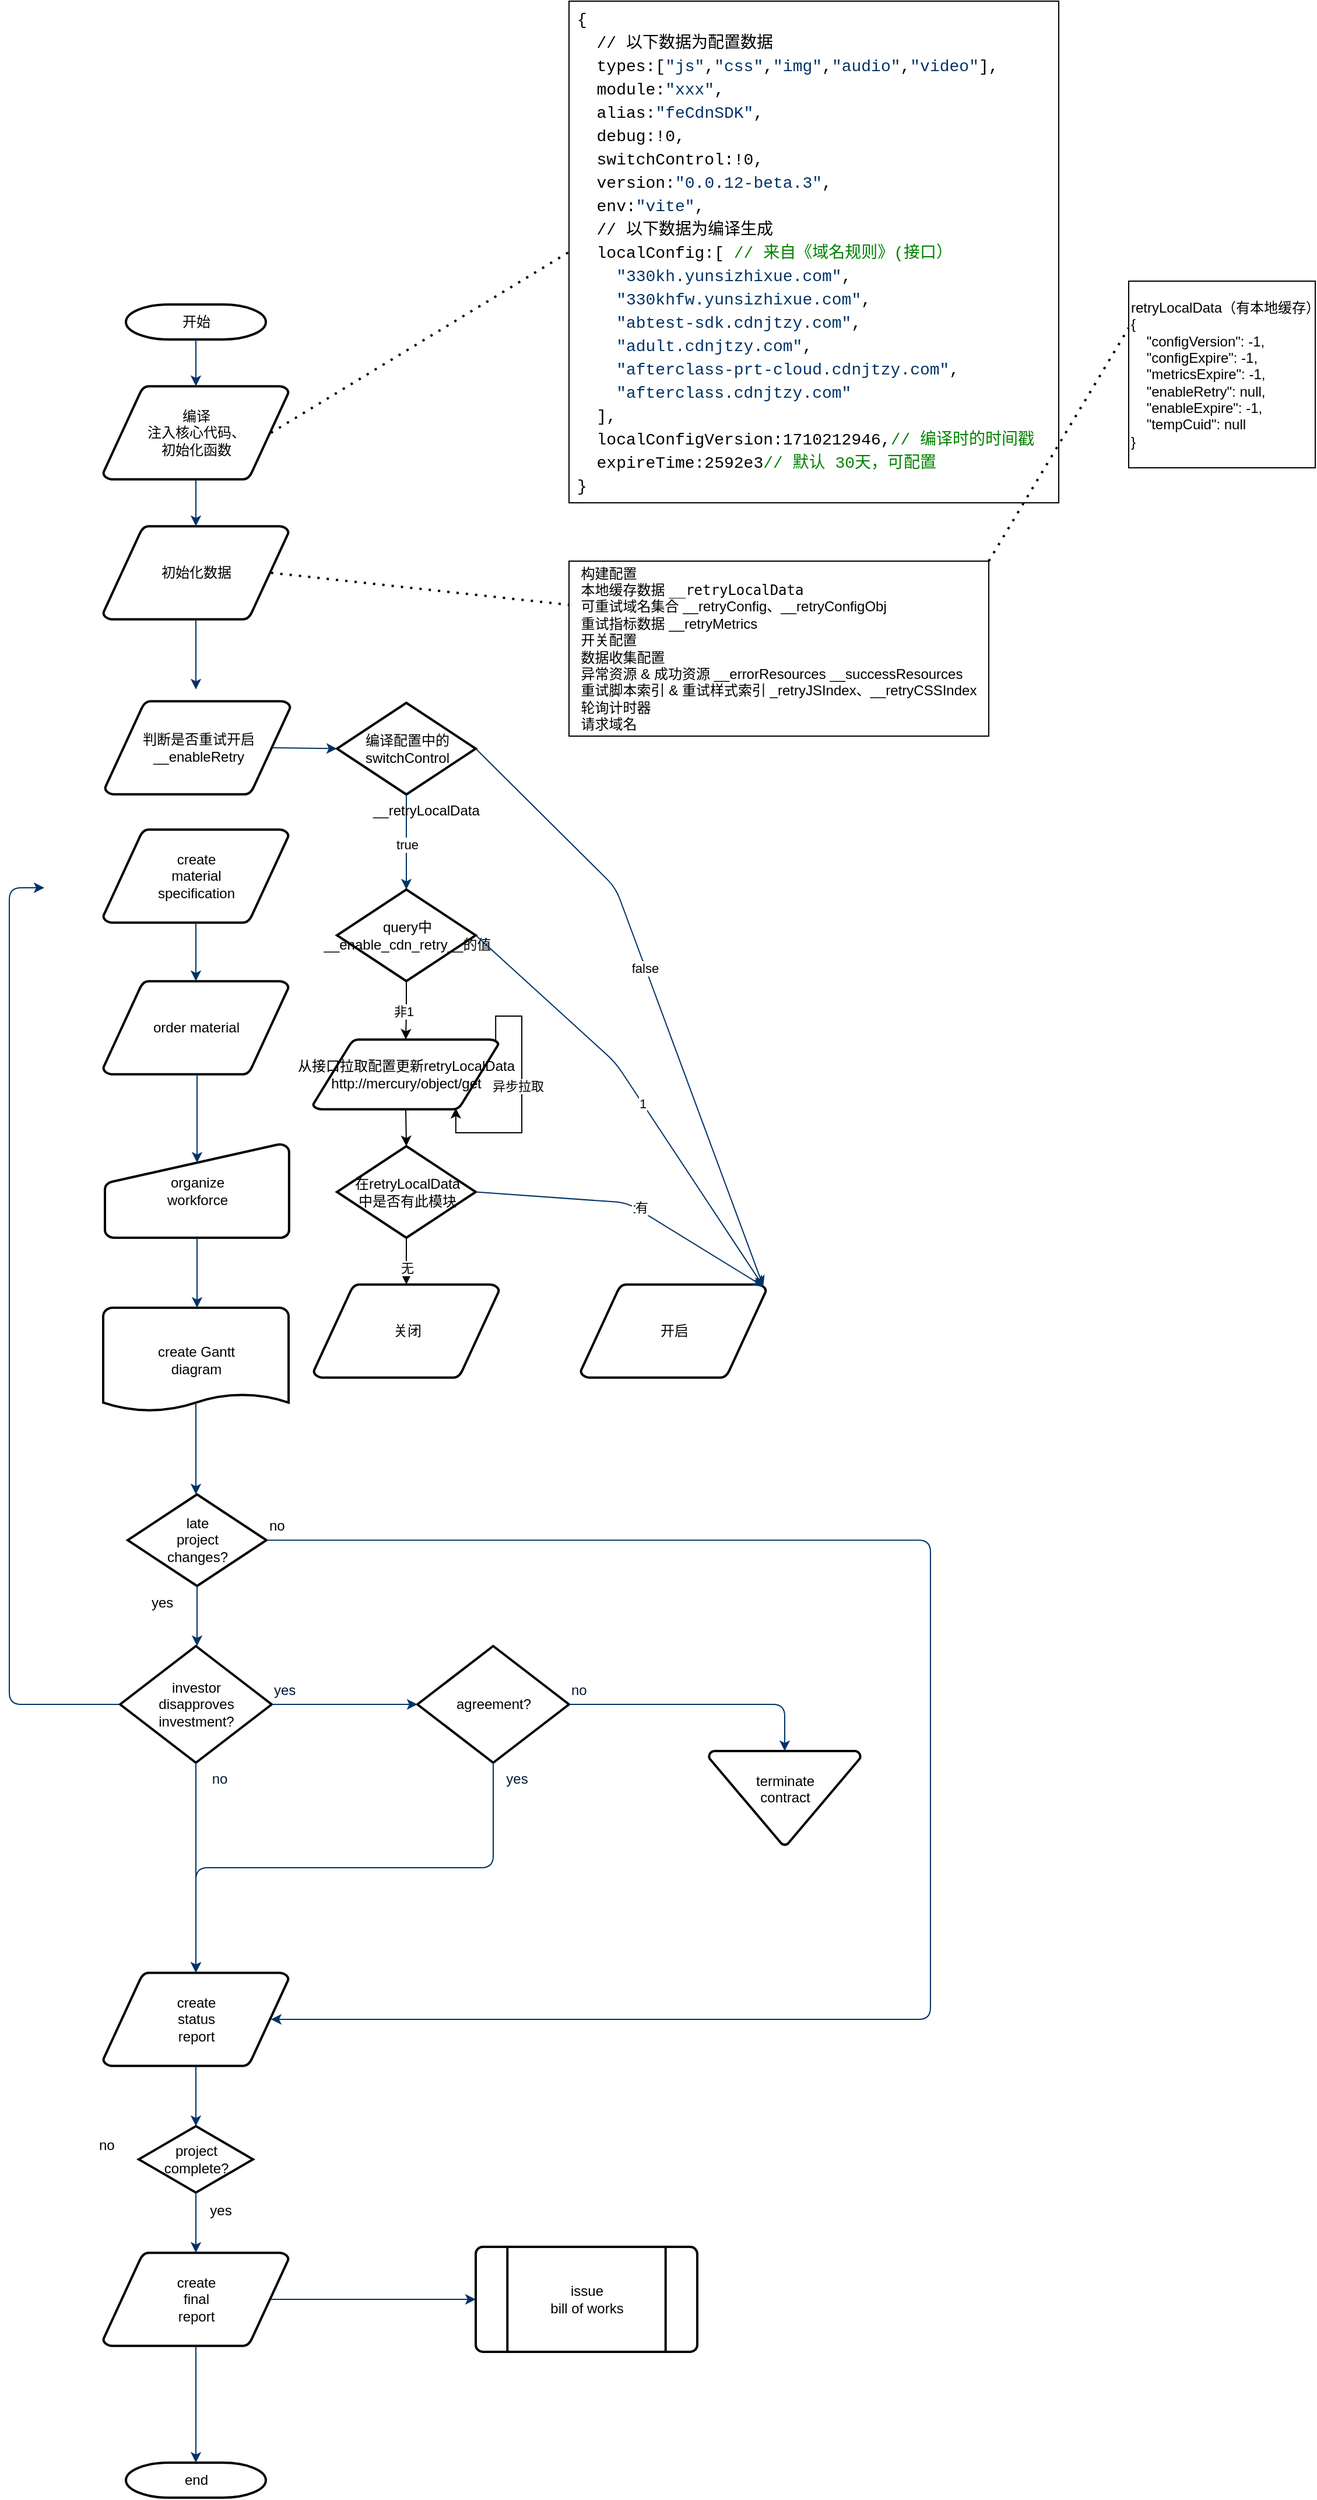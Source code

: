 <mxfile version="24.0.5" type="github">
  <diagram id="6a731a19-8d31-9384-78a2-239565b7b9f0" name="Page-1">
    <mxGraphModel dx="1293" dy="1431" grid="1" gridSize="10" guides="1" tooltips="1" connect="1" arrows="1" fold="1" page="1" pageScale="1" pageWidth="1169" pageHeight="827" background="none" math="0" shadow="0">
      <root>
        <mxCell id="0" />
        <mxCell id="1" parent="0" />
        <mxCell id="2" value="开始" style="shape=mxgraph.flowchart.terminator;strokeWidth=2;gradientColor=none;gradientDirection=north;fontStyle=0;html=1;" parent="1" vertex="1">
          <mxGeometry x="260" y="60" width="120" height="30" as="geometry" />
        </mxCell>
        <mxCell id="3" value="编译&lt;div&gt;注入核心代码、&lt;/div&gt;&lt;div&gt;初始化函数&lt;/div&gt;" style="shape=mxgraph.flowchart.data;strokeWidth=2;gradientColor=none;gradientDirection=north;fontStyle=0;html=1;" parent="1" vertex="1">
          <mxGeometry x="240.5" y="130" width="159" height="80" as="geometry" />
        </mxCell>
        <mxCell id="4" value="create&#xa;material&#xa;specification" style="shape=mxgraph.flowchart.data;strokeWidth=2;gradientColor=none;gradientDirection=north;fontStyle=0;html=1;" parent="1" vertex="1">
          <mxGeometry x="240.5" y="510" width="159" height="80" as="geometry" />
        </mxCell>
        <mxCell id="5" value="初始化数据" style="shape=mxgraph.flowchart.data;strokeWidth=2;gradientColor=none;gradientDirection=north;fontStyle=0;html=1;" parent="1" vertex="1">
          <mxGeometry x="240.5" y="250" width="159" height="80" as="geometry" />
        </mxCell>
        <mxCell id="7" style="fontStyle=1;strokeColor=#003366;strokeWidth=1;html=1;" parent="1" source="2" target="3" edge="1">
          <mxGeometry relative="1" as="geometry" />
        </mxCell>
        <mxCell id="8" style="fontStyle=1;strokeColor=#003366;strokeWidth=1;html=1;" parent="1" source="3" target="5" edge="1">
          <mxGeometry relative="1" as="geometry" />
        </mxCell>
        <mxCell id="9" style="entryX=0.5;entryY=0;entryPerimeter=0;fontStyle=1;strokeColor=#003366;strokeWidth=1;html=1;" parent="1" source="5" edge="1">
          <mxGeometry relative="1" as="geometry">
            <mxPoint x="320" y="390" as="targetPoint" />
          </mxGeometry>
        </mxCell>
        <mxCell id="13" value="order material" style="shape=mxgraph.flowchart.data;strokeWidth=2;gradientColor=none;gradientDirection=north;fontStyle=0;html=1;" parent="1" vertex="1">
          <mxGeometry x="240.5" y="640" width="159" height="80" as="geometry" />
        </mxCell>
        <mxCell id="17" value="" style="edgeStyle=elbowEdgeStyle;elbow=horizontal;fontStyle=1;strokeColor=#003366;strokeWidth=1;html=1;" parent="1" source="4" target="13" edge="1">
          <mxGeometry width="100" height="100" as="geometry">
            <mxPoint y="100" as="sourcePoint" />
            <mxPoint x="100" as="targetPoint" />
          </mxGeometry>
        </mxCell>
        <mxCell id="20" value="organize &#xa;workforce" style="shape=mxgraph.flowchart.manual_input;strokeWidth=2;gradientColor=none;gradientDirection=north;fontStyle=0;html=1;" parent="1" vertex="1">
          <mxGeometry x="242" y="780" width="158" height="80" as="geometry" />
        </mxCell>
        <mxCell id="21" value="" style="edgeStyle=elbowEdgeStyle;elbow=horizontal;entryX=0.5;entryY=0.195;entryPerimeter=0;fontStyle=1;strokeColor=#003366;strokeWidth=1;html=1;" parent="1" source="13" target="20" edge="1">
          <mxGeometry width="100" height="100" as="geometry">
            <mxPoint y="100" as="sourcePoint" />
            <mxPoint x="100" as="targetPoint" />
          </mxGeometry>
        </mxCell>
        <mxCell id="22" value="create Gantt&#xa;diagram" style="shape=mxgraph.flowchart.document;strokeWidth=2;gradientColor=none;gradientDirection=north;fontStyle=0;html=1;" parent="1" vertex="1">
          <mxGeometry x="240.5" y="920" width="159" height="90" as="geometry" />
        </mxCell>
        <mxCell id="23" value="" style="edgeStyle=elbowEdgeStyle;elbow=horizontal;exitX=0.5;exitY=1;exitPerimeter=0;fontStyle=1;strokeColor=#003366;strokeWidth=1;html=1;" parent="1" source="20" target="22" edge="1">
          <mxGeometry width="100" height="100" as="geometry">
            <mxPoint y="100" as="sourcePoint" />
            <mxPoint x="100" as="targetPoint" />
          </mxGeometry>
        </mxCell>
        <mxCell id="24" value="late&#xa;project&#xa;changes?" style="shape=mxgraph.flowchart.decision;strokeWidth=2;gradientColor=none;gradientDirection=north;fontStyle=0;html=1;" parent="1" vertex="1">
          <mxGeometry x="261.5" y="1080" width="119" height="78.5" as="geometry" />
        </mxCell>
        <mxCell id="25" value="" style="edgeStyle=elbowEdgeStyle;elbow=horizontal;exitX=0.5;exitY=0.9;exitPerimeter=0;fontStyle=1;strokeColor=#003366;strokeWidth=1;html=1;" parent="1" source="22" target="24" edge="1">
          <mxGeometry width="100" height="100" as="geometry">
            <mxPoint y="100" as="sourcePoint" />
            <mxPoint x="100" as="targetPoint" />
          </mxGeometry>
        </mxCell>
        <mxCell id="26" value="" style="edgeStyle=elbowEdgeStyle;elbow=horizontal;exitX=0;exitY=0.5;exitPerimeter=0;fontStyle=1;strokeColor=#003366;strokeWidth=1;html=1;" parent="1" source="28" edge="1">
          <mxGeometry width="100" height="100" as="geometry">
            <mxPoint y="100" as="sourcePoint" />
            <mxPoint x="190" y="560" as="targetPoint" />
            <Array as="points">
              <mxPoint x="160" y="850" />
            </Array>
          </mxGeometry>
        </mxCell>
        <mxCell id="27" value="yes" style="text;fontStyle=0;html=1;strokeColor=none;gradientColor=none;fillColor=none;strokeWidth=2;" parent="1" vertex="1">
          <mxGeometry x="280" y="1158.5" width="40" height="26" as="geometry" />
        </mxCell>
        <mxCell id="28" value="investor&#xa;disapproves&#xa; investment?" style="shape=mxgraph.flowchart.decision;strokeWidth=2;gradientColor=none;gradientDirection=north;fontStyle=0;html=1;" parent="1" vertex="1">
          <mxGeometry x="255" y="1210" width="130" height="100" as="geometry" />
        </mxCell>
        <mxCell id="29" value="agreement?" style="shape=mxgraph.flowchart.decision;strokeWidth=2;gradientColor=none;gradientDirection=north;fontStyle=0;html=1;" parent="1" vertex="1">
          <mxGeometry x="510" y="1210" width="130" height="100" as="geometry" />
        </mxCell>
        <mxCell id="30" value="" style="edgeStyle=elbowEdgeStyle;elbow=horizontal;exitX=0.5;exitY=1;exitPerimeter=0;fontStyle=1;strokeColor=#003366;strokeWidth=1;html=1;" parent="1" source="24" target="28" edge="1">
          <mxGeometry width="100" height="100" as="geometry">
            <mxPoint y="100" as="sourcePoint" />
            <mxPoint x="100" as="targetPoint" />
          </mxGeometry>
        </mxCell>
        <mxCell id="31" value="" style="edgeStyle=elbowEdgeStyle;elbow=horizontal;exitX=1;exitY=0.5;exitPerimeter=0;entryX=0;entryY=0.5;entryPerimeter=0;fontStyle=1;strokeColor=#003366;strokeWidth=1;html=1;" parent="1" source="28" target="29" edge="1">
          <mxGeometry width="100" height="100" as="geometry">
            <mxPoint y="100" as="sourcePoint" />
            <mxPoint x="100" as="targetPoint" />
          </mxGeometry>
        </mxCell>
        <mxCell id="32" value="terminate&#xa;contract&#xa;" style="shape=mxgraph.flowchart.merge_or_storage;strokeWidth=2;gradientColor=none;gradientDirection=north;fontStyle=0;html=1;" parent="1" vertex="1">
          <mxGeometry x="760" y="1300" width="130" height="80.5" as="geometry" />
        </mxCell>
        <mxCell id="33" value="" style="edgeStyle=elbowEdgeStyle;elbow=vertical;exitX=1;exitY=0.5;exitPerimeter=0;entryX=0.5;entryY=0;entryPerimeter=0;fontStyle=1;strokeColor=#003366;strokeWidth=1;html=1;" parent="1" source="29" target="32" edge="1">
          <mxGeometry width="100" height="100" as="geometry">
            <mxPoint y="100" as="sourcePoint" />
            <mxPoint x="100" as="targetPoint" />
            <Array as="points">
              <mxPoint x="740" y="1260" />
            </Array>
          </mxGeometry>
        </mxCell>
        <mxCell id="34" value="create&#xa;status&#xa;report" style="shape=mxgraph.flowchart.data;strokeWidth=2;gradientColor=none;gradientDirection=north;fontStyle=0;html=1;" parent="1" vertex="1">
          <mxGeometry x="240.5" y="1490" width="159" height="80" as="geometry" />
        </mxCell>
        <mxCell id="35" value="" style="edgeStyle=elbowEdgeStyle;elbow=vertical;exitX=0.5;exitY=1;exitPerimeter=0;fontColor=#001933;fontStyle=1;strokeColor=#003366;strokeWidth=1;html=1;" parent="1" source="28" target="34" edge="1">
          <mxGeometry width="100" height="100" as="geometry">
            <mxPoint y="100" as="sourcePoint" />
            <mxPoint x="100" as="targetPoint" />
          </mxGeometry>
        </mxCell>
        <mxCell id="36" value="" style="edgeStyle=elbowEdgeStyle;elbow=vertical;exitX=0.5;exitY=1;exitPerimeter=0;entryX=0.5;entryY=0;entryPerimeter=0;fontStyle=1;strokeColor=#003366;strokeWidth=1;html=1;" parent="1" source="29" target="34" edge="1">
          <mxGeometry width="100" height="100" as="geometry">
            <mxPoint y="100" as="sourcePoint" />
            <mxPoint x="100" as="targetPoint" />
          </mxGeometry>
        </mxCell>
        <mxCell id="37" value="project&#xa;complete?" style="shape=mxgraph.flowchart.decision;strokeWidth=2;gradientColor=none;gradientDirection=north;fontStyle=0;html=1;" parent="1" vertex="1">
          <mxGeometry x="271" y="1621.5" width="98" height="57" as="geometry" />
        </mxCell>
        <mxCell id="38" value="create&#xa;final&#xa;report" style="shape=mxgraph.flowchart.data;strokeWidth=2;gradientColor=none;gradientDirection=north;fontStyle=0;html=1;" parent="1" vertex="1">
          <mxGeometry x="240.5" y="1730" width="159" height="80" as="geometry" />
        </mxCell>
        <mxCell id="39" value="issue&#xa;bill of works" style="shape=mxgraph.flowchart.predefined_process;strokeWidth=2;gradientColor=none;gradientDirection=north;fontStyle=0;html=1;" parent="1" vertex="1">
          <mxGeometry x="560" y="1725" width="190" height="90" as="geometry" />
        </mxCell>
        <mxCell id="40" value="end" style="shape=mxgraph.flowchart.terminator;strokeWidth=2;gradientColor=none;gradientDirection=north;fontStyle=0;html=1;" parent="1" vertex="1">
          <mxGeometry x="260" y="1910" width="120" height="30" as="geometry" />
        </mxCell>
        <mxCell id="41" value="" style="edgeStyle=elbowEdgeStyle;elbow=vertical;exitX=0.5;exitY=1;exitPerimeter=0;entryX=0.5;entryY=0;entryPerimeter=0;fontStyle=1;strokeColor=#003366;strokeWidth=1;html=1;" parent="1" source="34" target="37" edge="1">
          <mxGeometry width="100" height="100" as="geometry">
            <mxPoint y="100" as="sourcePoint" />
            <mxPoint x="100" as="targetPoint" />
          </mxGeometry>
        </mxCell>
        <mxCell id="42" value="" style="edgeStyle=elbowEdgeStyle;elbow=vertical;exitX=0.5;exitY=1;exitPerimeter=0;entryX=0.5;entryY=0;entryPerimeter=0;fontStyle=1;strokeColor=#003366;strokeWidth=1;html=1;" parent="1" source="37" target="38" edge="1">
          <mxGeometry width="100" height="100" as="geometry">
            <mxPoint y="100" as="sourcePoint" />
            <mxPoint x="100" as="targetPoint" />
          </mxGeometry>
        </mxCell>
        <mxCell id="43" value="" style="edgeStyle=elbowEdgeStyle;elbow=vertical;exitX=0.5;exitY=1;exitPerimeter=0;entryX=0.5;entryY=0;entryPerimeter=0;fontStyle=1;strokeColor=#003366;strokeWidth=1;html=1;" parent="1" source="38" target="40" edge="1">
          <mxGeometry width="100" height="100" as="geometry">
            <mxPoint y="100" as="sourcePoint" />
            <mxPoint x="100" as="targetPoint" />
          </mxGeometry>
        </mxCell>
        <mxCell id="44" value="" style="edgeStyle=elbowEdgeStyle;elbow=vertical;exitX=0.905;exitY=0.5;exitPerimeter=0;entryX=0;entryY=0.5;entryPerimeter=0;fontStyle=1;strokeColor=#003366;strokeWidth=1;html=1;" parent="1" source="38" target="39" edge="1">
          <mxGeometry width="100" height="100" as="geometry">
            <mxPoint y="100" as="sourcePoint" />
            <mxPoint x="100" as="targetPoint" />
          </mxGeometry>
        </mxCell>
        <mxCell id="45" value="" style="edgeStyle=elbowEdgeStyle;elbow=horizontal;exitX=1;exitY=0.5;exitPerimeter=0;entryX=0.905;entryY=0.5;entryPerimeter=0;fontStyle=1;strokeColor=#003366;strokeWidth=1;html=1;" parent="1" source="24" target="34" edge="1">
          <mxGeometry width="100" height="100" as="geometry">
            <mxPoint y="100" as="sourcePoint" />
            <mxPoint x="100" as="targetPoint" />
            <Array as="points">
              <mxPoint x="950" y="1320" />
            </Array>
          </mxGeometry>
        </mxCell>
        <mxCell id="46" value="no" style="text;fontStyle=0;html=1;strokeColor=none;gradientColor=none;fillColor=none;strokeWidth=2;" parent="1" vertex="1">
          <mxGeometry x="380.5" y="1093.25" width="40" height="26" as="geometry" />
        </mxCell>
        <mxCell id="47" value="yes" style="text;fontColor=#001933;fontStyle=0;html=1;strokeColor=none;gradientColor=none;fillColor=none;strokeWidth=2;" parent="1" vertex="1">
          <mxGeometry x="385" y="1234" width="40" height="26" as="geometry" />
        </mxCell>
        <mxCell id="48" value="no" style="text;fontColor=#001933;fontStyle=0;html=1;strokeColor=none;gradientColor=none;fillColor=none;strokeWidth=2;align=center;" parent="1" vertex="1">
          <mxGeometry x="320" y="1310" width="40" height="26" as="geometry" />
        </mxCell>
        <mxCell id="49" value="yes" style="text;fontColor=#001933;fontStyle=0;html=1;strokeColor=none;gradientColor=none;fillColor=none;strokeWidth=2;align=center;" parent="1" vertex="1">
          <mxGeometry x="575" y="1310" width="40" height="26" as="geometry" />
        </mxCell>
        <mxCell id="50" value="no" style="text;fontColor=#001933;fontStyle=0;html=1;strokeColor=none;gradientColor=none;fillColor=none;strokeWidth=2;" parent="1" vertex="1">
          <mxGeometry x="640" y="1234" width="40" height="26" as="geometry" />
        </mxCell>
        <mxCell id="53" value="yes" style="text;fontStyle=0;html=1;strokeColor=none;gradientColor=none;fillColor=none;strokeWidth=2;align=center;" parent="1" vertex="1">
          <mxGeometry x="321" y="1680" width="40" height="26" as="geometry" />
        </mxCell>
        <mxCell id="55" value="no" style="text;fontStyle=0;html=1;strokeColor=none;gradientColor=none;fillColor=none;strokeWidth=2;" parent="1" vertex="1">
          <mxGeometry x="235" y="1624" width="40" height="26" as="geometry" />
        </mxCell>
        <mxCell id="1BIcpCfRkdnZa632O0yS-56" value="&lt;div style=&quot;margin: 0px; padding: 0px 1em 0px 0em; border-radius: 0px; background: none rgb(255, 255, 255); border: 0px; inset: auto; float: none; height: auto; line-height: 20px; outline: 0px; overflow: visible; position: static; text-align: left; vertical-align: baseline; width: auto; box-sizing: content-box; font-family: Consolas, &amp;quot;Bitstream Vera Sans Mono&amp;quot;, &amp;quot;Courier New&amp;quot;, Courier, monospace; font-size: 14px; min-height: inherit; text-wrap: nowrap; color: rgb(51, 51, 51);&quot; data-bidi-marker=&quot;true&quot; class=&quot;line number1 index0 alt2&quot;&gt;&lt;code style=&quot;font-family: Consolas, &amp;quot;Bitstream Vera Sans Mono&amp;quot;, &amp;quot;Courier New&amp;quot;, Courier, monospace; border-radius: 0px; background: none; border: 0px; inset: auto; float: none; height: auto; line-height: 20px; margin: 0px; outline: 0px; overflow: visible; padding: 0px; position: static; vertical-align: baseline; width: auto; box-sizing: content-box; min-height: inherit; color: rgb(0, 0, 0) !important;&quot; class=&quot;js plain&quot;&gt;{&lt;/code&gt;&lt;/div&gt;&lt;div style=&quot;margin: 0px; padding: 0px 1em 0px 0em; border-radius: 0px; background: none rgb(255, 255, 255); border: 0px; inset: auto; float: none; height: auto; line-height: 20px; outline: 0px; overflow: visible; position: static; text-align: left; vertical-align: baseline; width: auto; box-sizing: content-box; font-family: Consolas, &amp;quot;Bitstream Vera Sans Mono&amp;quot;, &amp;quot;Courier New&amp;quot;, Courier, monospace; font-size: 14px; min-height: inherit; text-wrap: nowrap; color: rgb(51, 51, 51);&quot; data-bidi-marker=&quot;true&quot; class=&quot;line number1 index0 alt2&quot;&gt;&lt;code style=&quot;font-family: Consolas, &amp;quot;Bitstream Vera Sans Mono&amp;quot;, &amp;quot;Courier New&amp;quot;, Courier, monospace; border-radius: 0px; background: none; border: 0px; inset: auto; float: none; height: auto; line-height: 20px; margin: 0px; outline: 0px; overflow: visible; padding: 0px; position: static; vertical-align: baseline; width: auto; box-sizing: content-box; min-height: inherit; color: rgb(0, 0, 0) !important;&quot; class=&quot;js plain&quot;&gt;&amp;nbsp; // 以下数据为配置数据&lt;/code&gt;&lt;/div&gt;&lt;div style=&quot;margin: 0px; padding: 0px 1em 0px 0em; border-radius: 0px; background: none rgb(255, 255, 255); border: 0px; inset: auto; float: none; height: auto; line-height: 20px; outline: 0px; overflow: visible; position: static; text-align: left; vertical-align: baseline; width: auto; box-sizing: content-box; font-family: Consolas, &amp;quot;Bitstream Vera Sans Mono&amp;quot;, &amp;quot;Courier New&amp;quot;, Courier, monospace; font-size: 14px; min-height: inherit; text-wrap: nowrap; color: rgb(51, 51, 51);&quot; data-bidi-marker=&quot;true&quot; class=&quot;line number2 index1 alt1&quot;&gt;&lt;code style=&quot;font-family: Consolas, &amp;quot;Bitstream Vera Sans Mono&amp;quot;, &amp;quot;Courier New&amp;quot;, Courier, monospace; border-radius: 0px; background: none; border: 0px; inset: auto; float: none; height: auto; line-height: 20px; margin: 0px; outline: 0px; overflow: visible; padding: 0px; position: static; vertical-align: baseline; width: auto; box-sizing: content-box; min-height: inherit;&quot; class=&quot;js spaces&quot;&gt;&amp;nbsp;&amp;nbsp;&lt;/code&gt;&lt;code style=&quot;font-family: Consolas, &amp;quot;Bitstream Vera Sans Mono&amp;quot;, &amp;quot;Courier New&amp;quot;, Courier, monospace; border-radius: 0px; background: none; border: 0px; inset: auto; float: none; height: auto; line-height: 20px; margin: 0px; outline: 0px; overflow: visible; padding: 0px; position: static; vertical-align: baseline; width: auto; box-sizing: content-box; min-height: inherit; color: rgb(0, 0, 0) !important;&quot; class=&quot;js plain&quot;&gt;types:[&lt;/code&gt;&lt;code style=&quot;font-family: Consolas, &amp;quot;Bitstream Vera Sans Mono&amp;quot;, &amp;quot;Courier New&amp;quot;, Courier, monospace; border-radius: 0px; background: none; border: 0px; inset: auto; float: none; height: auto; line-height: 20px; margin: 0px; outline: 0px; overflow: visible; padding: 0px; position: static; vertical-align: baseline; width: auto; box-sizing: content-box; min-height: inherit; color: rgb(0, 51, 102) !important;&quot; class=&quot;js string&quot;&gt;&quot;js&quot;&lt;/code&gt;&lt;code style=&quot;font-family: Consolas, &amp;quot;Bitstream Vera Sans Mono&amp;quot;, &amp;quot;Courier New&amp;quot;, Courier, monospace; border-radius: 0px; background: none; border: 0px; inset: auto; float: none; height: auto; line-height: 20px; margin: 0px; outline: 0px; overflow: visible; padding: 0px; position: static; vertical-align: baseline; width: auto; box-sizing: content-box; min-height: inherit; color: rgb(0, 0, 0) !important;&quot; class=&quot;js plain&quot;&gt;,&lt;/code&gt;&lt;code style=&quot;font-family: Consolas, &amp;quot;Bitstream Vera Sans Mono&amp;quot;, &amp;quot;Courier New&amp;quot;, Courier, monospace; border-radius: 0px; background: none; border: 0px; inset: auto; float: none; height: auto; line-height: 20px; margin: 0px; outline: 0px; overflow: visible; padding: 0px; position: static; vertical-align: baseline; width: auto; box-sizing: content-box; min-height: inherit; color: rgb(0, 51, 102) !important;&quot; class=&quot;js string&quot;&gt;&quot;css&quot;&lt;/code&gt;&lt;code style=&quot;font-family: Consolas, &amp;quot;Bitstream Vera Sans Mono&amp;quot;, &amp;quot;Courier New&amp;quot;, Courier, monospace; border-radius: 0px; background: none; border: 0px; inset: auto; float: none; height: auto; line-height: 20px; margin: 0px; outline: 0px; overflow: visible; padding: 0px; position: static; vertical-align: baseline; width: auto; box-sizing: content-box; min-height: inherit; color: rgb(0, 0, 0) !important;&quot; class=&quot;js plain&quot;&gt;,&lt;/code&gt;&lt;code style=&quot;font-family: Consolas, &amp;quot;Bitstream Vera Sans Mono&amp;quot;, &amp;quot;Courier New&amp;quot;, Courier, monospace; border-radius: 0px; background: none; border: 0px; inset: auto; float: none; height: auto; line-height: 20px; margin: 0px; outline: 0px; overflow: visible; padding: 0px; position: static; vertical-align: baseline; width: auto; box-sizing: content-box; min-height: inherit; color: rgb(0, 51, 102) !important;&quot; class=&quot;js string&quot;&gt;&quot;img&quot;&lt;/code&gt;&lt;code style=&quot;font-family: Consolas, &amp;quot;Bitstream Vera Sans Mono&amp;quot;, &amp;quot;Courier New&amp;quot;, Courier, monospace; border-radius: 0px; background: none; border: 0px; inset: auto; float: none; height: auto; line-height: 20px; margin: 0px; outline: 0px; overflow: visible; padding: 0px; position: static; vertical-align: baseline; width: auto; box-sizing: content-box; min-height: inherit; color: rgb(0, 0, 0) !important;&quot; class=&quot;js plain&quot;&gt;,&lt;/code&gt;&lt;code style=&quot;font-family: Consolas, &amp;quot;Bitstream Vera Sans Mono&amp;quot;, &amp;quot;Courier New&amp;quot;, Courier, monospace; border-radius: 0px; background: none; border: 0px; inset: auto; float: none; height: auto; line-height: 20px; margin: 0px; outline: 0px; overflow: visible; padding: 0px; position: static; vertical-align: baseline; width: auto; box-sizing: content-box; min-height: inherit; color: rgb(0, 51, 102) !important;&quot; class=&quot;js string&quot;&gt;&quot;audio&quot;&lt;/code&gt;&lt;code style=&quot;font-family: Consolas, &amp;quot;Bitstream Vera Sans Mono&amp;quot;, &amp;quot;Courier New&amp;quot;, Courier, monospace; border-radius: 0px; background: none; border: 0px; inset: auto; float: none; height: auto; line-height: 20px; margin: 0px; outline: 0px; overflow: visible; padding: 0px; position: static; vertical-align: baseline; width: auto; box-sizing: content-box; min-height: inherit; color: rgb(0, 0, 0) !important;&quot; class=&quot;js plain&quot;&gt;,&lt;/code&gt;&lt;code style=&quot;font-family: Consolas, &amp;quot;Bitstream Vera Sans Mono&amp;quot;, &amp;quot;Courier New&amp;quot;, Courier, monospace; border-radius: 0px; background: none; border: 0px; inset: auto; float: none; height: auto; line-height: 20px; margin: 0px; outline: 0px; overflow: visible; padding: 0px; position: static; vertical-align: baseline; width: auto; box-sizing: content-box; min-height: inherit; color: rgb(0, 51, 102) !important;&quot; class=&quot;js string&quot;&gt;&quot;video&quot;&lt;/code&gt;&lt;code style=&quot;font-family: Consolas, &amp;quot;Bitstream Vera Sans Mono&amp;quot;, &amp;quot;Courier New&amp;quot;, Courier, monospace; border-radius: 0px; background: none; border: 0px; inset: auto; float: none; height: auto; line-height: 20px; margin: 0px; outline: 0px; overflow: visible; padding: 0px; position: static; vertical-align: baseline; width: auto; box-sizing: content-box; min-height: inherit; color: rgb(0, 0, 0) !important;&quot; class=&quot;js plain&quot;&gt;],&lt;/code&gt;&lt;/div&gt;&lt;div style=&quot;margin: 0px; padding: 0px 1em 0px 0em; border-radius: 0px; background: none rgb(255, 255, 255); border: 0px; inset: auto; float: none; height: auto; line-height: 20px; outline: 0px; overflow: visible; position: static; text-align: left; vertical-align: baseline; width: auto; box-sizing: content-box; font-family: Consolas, &amp;quot;Bitstream Vera Sans Mono&amp;quot;, &amp;quot;Courier New&amp;quot;, Courier, monospace; font-size: 14px; min-height: inherit; text-wrap: nowrap; color: rgb(51, 51, 51);&quot; data-bidi-marker=&quot;true&quot; class=&quot;line number3 index2 alt2&quot;&gt;&lt;code style=&quot;font-family: Consolas, &amp;quot;Bitstream Vera Sans Mono&amp;quot;, &amp;quot;Courier New&amp;quot;, Courier, monospace; border-radius: 0px; background: none; border: 0px; inset: auto; float: none; height: auto; line-height: 20px; margin: 0px; outline: 0px; overflow: visible; padding: 0px; position: static; vertical-align: baseline; width: auto; box-sizing: content-box; min-height: inherit;&quot; class=&quot;js spaces&quot;&gt;&amp;nbsp;&amp;nbsp;&lt;/code&gt;&lt;code style=&quot;font-family: Consolas, &amp;quot;Bitstream Vera Sans Mono&amp;quot;, &amp;quot;Courier New&amp;quot;, Courier, monospace; border-radius: 0px; background: none; border: 0px; inset: auto; float: none; height: auto; line-height: 20px; margin: 0px; outline: 0px; overflow: visible; padding: 0px; position: static; vertical-align: baseline; width: auto; box-sizing: content-box; min-height: inherit; color: rgb(0, 0, 0) !important;&quot; class=&quot;js plain&quot;&gt;module:&lt;/code&gt;&lt;code style=&quot;font-family: Consolas, &amp;quot;Bitstream Vera Sans Mono&amp;quot;, &amp;quot;Courier New&amp;quot;, Courier, monospace; border-radius: 0px; background: none; border: 0px; inset: auto; float: none; height: auto; line-height: 20px; margin: 0px; outline: 0px; overflow: visible; padding: 0px; position: static; vertical-align: baseline; width: auto; box-sizing: content-box; min-height: inherit; color: rgb(0, 51, 102) !important;&quot; class=&quot;js string&quot;&gt;&quot;xxx&quot;&lt;/code&gt;&lt;code style=&quot;font-family: Consolas, &amp;quot;Bitstream Vera Sans Mono&amp;quot;, &amp;quot;Courier New&amp;quot;, Courier, monospace; border-radius: 0px; background: none; border: 0px; inset: auto; float: none; height: auto; line-height: 20px; margin: 0px; outline: 0px; overflow: visible; padding: 0px; position: static; vertical-align: baseline; width: auto; box-sizing: content-box; min-height: inherit; color: rgb(0, 0, 0) !important;&quot; class=&quot;js plain&quot;&gt;,&lt;/code&gt;&lt;/div&gt;&lt;div style=&quot;margin: 0px; padding: 0px 1em 0px 0em; border-radius: 0px; background: none rgb(255, 255, 255); border: 0px; inset: auto; float: none; height: auto; line-height: 20px; outline: 0px; overflow: visible; position: static; text-align: left; vertical-align: baseline; width: auto; box-sizing: content-box; font-family: Consolas, &amp;quot;Bitstream Vera Sans Mono&amp;quot;, &amp;quot;Courier New&amp;quot;, Courier, monospace; font-size: 14px; min-height: inherit; text-wrap: nowrap; color: rgb(51, 51, 51);&quot; data-bidi-marker=&quot;true&quot; class=&quot;line number4 index3 alt1&quot;&gt;&lt;code style=&quot;font-family: Consolas, &amp;quot;Bitstream Vera Sans Mono&amp;quot;, &amp;quot;Courier New&amp;quot;, Courier, monospace; border-radius: 0px; background: none; border: 0px; inset: auto; float: none; height: auto; line-height: 20px; margin: 0px; outline: 0px; overflow: visible; padding: 0px; position: static; vertical-align: baseline; width: auto; box-sizing: content-box; min-height: inherit;&quot; class=&quot;js spaces&quot;&gt;&amp;nbsp;&amp;nbsp;&lt;/code&gt;&lt;code style=&quot;font-family: Consolas, &amp;quot;Bitstream Vera Sans Mono&amp;quot;, &amp;quot;Courier New&amp;quot;, Courier, monospace; border-radius: 0px; background: none; border: 0px; inset: auto; float: none; height: auto; line-height: 20px; margin: 0px; outline: 0px; overflow: visible; padding: 0px; position: static; vertical-align: baseline; width: auto; box-sizing: content-box; min-height: inherit; color: rgb(0, 0, 0) !important;&quot; class=&quot;js plain&quot;&gt;alias:&lt;/code&gt;&lt;code style=&quot;font-family: Consolas, &amp;quot;Bitstream Vera Sans Mono&amp;quot;, &amp;quot;Courier New&amp;quot;, Courier, monospace; border-radius: 0px; background: none; border: 0px; inset: auto; float: none; height: auto; line-height: 20px; margin: 0px; outline: 0px; overflow: visible; padding: 0px; position: static; vertical-align: baseline; width: auto; box-sizing: content-box; min-height: inherit; color: rgb(0, 51, 102) !important;&quot; class=&quot;js string&quot;&gt;&quot;feCdnSDK&quot;&lt;/code&gt;&lt;code style=&quot;font-family: Consolas, &amp;quot;Bitstream Vera Sans Mono&amp;quot;, &amp;quot;Courier New&amp;quot;, Courier, monospace; border-radius: 0px; background: none; border: 0px; inset: auto; float: none; height: auto; line-height: 20px; margin: 0px; outline: 0px; overflow: visible; padding: 0px; position: static; vertical-align: baseline; width: auto; box-sizing: content-box; min-height: inherit; color: rgb(0, 0, 0) !important;&quot; class=&quot;js plain&quot;&gt;,&lt;/code&gt;&lt;/div&gt;&lt;div style=&quot;margin: 0px; padding: 0px 1em 0px 0em; border-radius: 0px; background: none rgb(255, 255, 255); border: 0px; inset: auto; float: none; height: auto; line-height: 20px; outline: 0px; overflow: visible; position: static; text-align: left; vertical-align: baseline; width: auto; box-sizing: content-box; font-family: Consolas, &amp;quot;Bitstream Vera Sans Mono&amp;quot;, &amp;quot;Courier New&amp;quot;, Courier, monospace; font-size: 14px; min-height: inherit; text-wrap: nowrap; color: rgb(51, 51, 51);&quot; data-bidi-marker=&quot;true&quot; class=&quot;line number5 index4 alt2&quot;&gt;&lt;code style=&quot;font-family: Consolas, &amp;quot;Bitstream Vera Sans Mono&amp;quot;, &amp;quot;Courier New&amp;quot;, Courier, monospace; border-radius: 0px; background: none; border: 0px; inset: auto; float: none; height: auto; line-height: 20px; margin: 0px; outline: 0px; overflow: visible; padding: 0px; position: static; vertical-align: baseline; width: auto; box-sizing: content-box; min-height: inherit;&quot; class=&quot;js spaces&quot;&gt;&amp;nbsp;&amp;nbsp;&lt;/code&gt;&lt;code style=&quot;font-family: Consolas, &amp;quot;Bitstream Vera Sans Mono&amp;quot;, &amp;quot;Courier New&amp;quot;, Courier, monospace; border-radius: 0px; background: none; border: 0px; inset: auto; float: none; height: auto; line-height: 20px; margin: 0px; outline: 0px; overflow: visible; padding: 0px; position: static; vertical-align: baseline; width: auto; box-sizing: content-box; min-height: inherit; color: rgb(0, 0, 0) !important;&quot; class=&quot;js plain&quot;&gt;debug:!0,&lt;/code&gt;&lt;/div&gt;&lt;div style=&quot;margin: 0px; padding: 0px 1em 0px 0em; border-radius: 0px; background: none rgb(255, 255, 255); border: 0px; inset: auto; float: none; height: auto; line-height: 20px; outline: 0px; overflow: visible; position: static; text-align: left; vertical-align: baseline; width: auto; box-sizing: content-box; font-family: Consolas, &amp;quot;Bitstream Vera Sans Mono&amp;quot;, &amp;quot;Courier New&amp;quot;, Courier, monospace; font-size: 14px; min-height: inherit; text-wrap: nowrap; color: rgb(51, 51, 51);&quot; data-bidi-marker=&quot;true&quot; class=&quot;line number6 index5 alt1&quot;&gt;&lt;code style=&quot;font-family: Consolas, &amp;quot;Bitstream Vera Sans Mono&amp;quot;, &amp;quot;Courier New&amp;quot;, Courier, monospace; border-radius: 0px; background: none; border: 0px; inset: auto; float: none; height: auto; line-height: 20px; margin: 0px; outline: 0px; overflow: visible; padding: 0px; position: static; vertical-align: baseline; width: auto; box-sizing: content-box; min-height: inherit;&quot; class=&quot;js spaces&quot;&gt;&amp;nbsp;&amp;nbsp;&lt;/code&gt;&lt;code style=&quot;font-family: Consolas, &amp;quot;Bitstream Vera Sans Mono&amp;quot;, &amp;quot;Courier New&amp;quot;, Courier, monospace; border-radius: 0px; background: none; border: 0px; inset: auto; float: none; height: auto; line-height: 20px; margin: 0px; outline: 0px; overflow: visible; padding: 0px; position: static; vertical-align: baseline; width: auto; box-sizing: content-box; min-height: inherit; color: rgb(0, 0, 0) !important;&quot; class=&quot;js plain&quot;&gt;switchControl:!0,&lt;/code&gt;&lt;/div&gt;&lt;div style=&quot;margin: 0px; padding: 0px 1em 0px 0em; border-radius: 0px; background: none rgb(255, 255, 255); border: 0px; inset: auto; float: none; height: auto; line-height: 20px; outline: 0px; overflow: visible; position: static; text-align: left; vertical-align: baseline; width: auto; box-sizing: content-box; font-family: Consolas, &amp;quot;Bitstream Vera Sans Mono&amp;quot;, &amp;quot;Courier New&amp;quot;, Courier, monospace; font-size: 14px; min-height: inherit; text-wrap: nowrap; color: rgb(51, 51, 51);&quot; data-bidi-marker=&quot;true&quot; class=&quot;line number7 index6 alt2&quot;&gt;&lt;code style=&quot;font-family: Consolas, &amp;quot;Bitstream Vera Sans Mono&amp;quot;, &amp;quot;Courier New&amp;quot;, Courier, monospace; border-radius: 0px; background: none; border: 0px; inset: auto; float: none; height: auto; line-height: 20px; margin: 0px; outline: 0px; overflow: visible; padding: 0px; position: static; vertical-align: baseline; width: auto; box-sizing: content-box; min-height: inherit;&quot; class=&quot;js spaces&quot;&gt;&amp;nbsp;&amp;nbsp;&lt;/code&gt;&lt;code style=&quot;font-family: Consolas, &amp;quot;Bitstream Vera Sans Mono&amp;quot;, &amp;quot;Courier New&amp;quot;, Courier, monospace; border-radius: 0px; background: none; border: 0px; inset: auto; float: none; height: auto; line-height: 20px; margin: 0px; outline: 0px; overflow: visible; padding: 0px; position: static; vertical-align: baseline; width: auto; box-sizing: content-box; min-height: inherit; color: rgb(0, 0, 0) !important;&quot; class=&quot;js plain&quot;&gt;version:&lt;/code&gt;&lt;code style=&quot;font-family: Consolas, &amp;quot;Bitstream Vera Sans Mono&amp;quot;, &amp;quot;Courier New&amp;quot;, Courier, monospace; border-radius: 0px; background: none; border: 0px; inset: auto; float: none; height: auto; line-height: 20px; margin: 0px; outline: 0px; overflow: visible; padding: 0px; position: static; vertical-align: baseline; width: auto; box-sizing: content-box; min-height: inherit; color: rgb(0, 51, 102) !important;&quot; class=&quot;js string&quot;&gt;&quot;0.0.12-beta.3&quot;&lt;/code&gt;&lt;code style=&quot;font-family: Consolas, &amp;quot;Bitstream Vera Sans Mono&amp;quot;, &amp;quot;Courier New&amp;quot;, Courier, monospace; border-radius: 0px; background: none; border: 0px; inset: auto; float: none; height: auto; line-height: 20px; margin: 0px; outline: 0px; overflow: visible; padding: 0px; position: static; vertical-align: baseline; width: auto; box-sizing: content-box; min-height: inherit; color: rgb(0, 0, 0) !important;&quot; class=&quot;js plain&quot;&gt;,&lt;/code&gt;&lt;/div&gt;&lt;div style=&quot;margin: 0px; padding: 0px 1em 0px 0em; border-radius: 0px; background: none rgb(255, 255, 255); border: 0px; inset: auto; float: none; height: auto; line-height: 20px; outline: 0px; overflow: visible; position: static; text-align: left; vertical-align: baseline; width: auto; box-sizing: content-box; font-family: Consolas, &amp;quot;Bitstream Vera Sans Mono&amp;quot;, &amp;quot;Courier New&amp;quot;, Courier, monospace; font-size: 14px; min-height: inherit; text-wrap: nowrap; color: rgb(51, 51, 51);&quot; data-bidi-marker=&quot;true&quot; class=&quot;line number8 index7 alt1&quot;&gt;&lt;code style=&quot;font-family: Consolas, &amp;quot;Bitstream Vera Sans Mono&amp;quot;, &amp;quot;Courier New&amp;quot;, Courier, monospace; border-radius: 0px; background: none; border: 0px; inset: auto; float: none; height: auto; line-height: 20px; margin: 0px; outline: 0px; overflow: visible; padding: 0px; position: static; vertical-align: baseline; width: auto; box-sizing: content-box; min-height: inherit;&quot; class=&quot;js spaces&quot;&gt;&amp;nbsp;&amp;nbsp;&lt;/code&gt;&lt;code style=&quot;font-family: Consolas, &amp;quot;Bitstream Vera Sans Mono&amp;quot;, &amp;quot;Courier New&amp;quot;, Courier, monospace; border-radius: 0px; background: none; border: 0px; inset: auto; float: none; height: auto; line-height: 20px; margin: 0px; outline: 0px; overflow: visible; padding: 0px; position: static; vertical-align: baseline; width: auto; box-sizing: content-box; min-height: inherit; color: rgb(0, 0, 0) !important;&quot; class=&quot;js plain&quot;&gt;env:&lt;/code&gt;&lt;code style=&quot;font-family: Consolas, &amp;quot;Bitstream Vera Sans Mono&amp;quot;, &amp;quot;Courier New&amp;quot;, Courier, monospace; border-radius: 0px; background: none; border: 0px; inset: auto; float: none; height: auto; line-height: 20px; margin: 0px; outline: 0px; overflow: visible; padding: 0px; position: static; vertical-align: baseline; width: auto; box-sizing: content-box; min-height: inherit; color: rgb(0, 51, 102) !important;&quot; class=&quot;js string&quot;&gt;&quot;vite&quot;&lt;/code&gt;&lt;code style=&quot;font-family: Consolas, &amp;quot;Bitstream Vera Sans Mono&amp;quot;, &amp;quot;Courier New&amp;quot;, Courier, monospace; border-radius: 0px; background: none; border: 0px; inset: auto; float: none; height: auto; line-height: 20px; margin: 0px; outline: 0px; overflow: visible; padding: 0px; position: static; vertical-align: baseline; width: auto; box-sizing: content-box; min-height: inherit; color: rgb(0, 0, 0) !important;&quot; class=&quot;js plain&quot;&gt;,&lt;/code&gt;&lt;/div&gt;&lt;div style=&quot;margin: 0px; padding: 0px 1em 0px 0em; border-radius: 0px; background: none rgb(255, 255, 255); border: 0px; inset: auto; float: none; height: auto; line-height: 20px; outline: 0px; overflow: visible; position: static; text-align: left; vertical-align: baseline; width: auto; box-sizing: content-box; font-family: Consolas, &amp;quot;Bitstream Vera Sans Mono&amp;quot;, &amp;quot;Courier New&amp;quot;, Courier, monospace; font-size: 14px; min-height: inherit; text-wrap: nowrap;&quot; data-bidi-marker=&quot;true&quot; class=&quot;line number8 index7 alt1&quot;&gt;&amp;nbsp; // 以下数据为编译生成&lt;/div&gt;&lt;div style=&quot;margin: 0px; padding: 0px 1em 0px 0em; border-radius: 0px; background: none rgb(255, 255, 255); border: 0px; inset: auto; float: none; height: auto; line-height: 20px; outline: 0px; overflow: visible; position: static; text-align: left; vertical-align: baseline; width: auto; box-sizing: content-box; font-family: Consolas, &amp;quot;Bitstream Vera Sans Mono&amp;quot;, &amp;quot;Courier New&amp;quot;, Courier, monospace; font-size: 14px; min-height: inherit; text-wrap: nowrap; color: rgb(51, 51, 51);&quot; data-bidi-marker=&quot;true&quot; class=&quot;line number9 index8 alt2&quot;&gt;&lt;code style=&quot;font-family: Consolas, &amp;quot;Bitstream Vera Sans Mono&amp;quot;, &amp;quot;Courier New&amp;quot;, Courier, monospace; border-radius: 0px; background: none; border: 0px; inset: auto; float: none; height: auto; line-height: 20px; margin: 0px; outline: 0px; overflow: visible; padding: 0px; position: static; vertical-align: baseline; width: auto; box-sizing: content-box; min-height: inherit;&quot; class=&quot;js spaces&quot;&gt;&amp;nbsp;&amp;nbsp;&lt;/code&gt;&lt;code style=&quot;font-family: Consolas, &amp;quot;Bitstream Vera Sans Mono&amp;quot;, &amp;quot;Courier New&amp;quot;, Courier, monospace; border-radius: 0px; background: none; border: 0px; inset: auto; float: none; height: auto; line-height: 20px; margin: 0px; outline: 0px; overflow: visible; padding: 0px; position: static; vertical-align: baseline; width: auto; box-sizing: content-box; min-height: inherit; color: rgb(0, 0, 0) !important;&quot; class=&quot;js plain&quot;&gt;localConfig:[&amp;nbsp;&lt;/code&gt;&lt;code style=&quot;font-family: Consolas, &amp;quot;Bitstream Vera Sans Mono&amp;quot;, &amp;quot;Courier New&amp;quot;, Courier, monospace; border-radius: 0px; background: none; border: 0px; inset: auto; float: none; height: auto; line-height: 20px; margin: 0px; outline: 0px; overflow: visible; padding: 0px; position: static; vertical-align: baseline; width: auto; box-sizing: content-box; min-height: inherit; color: rgb(0, 130, 0) !important;&quot; class=&quot;js comments&quot;&gt;// 来自《域名规则》(接口）&lt;/code&gt;&lt;/div&gt;&lt;div style=&quot;margin: 0px; padding: 0px 1em 0px 0em; border-radius: 0px; background: none rgb(255, 255, 255); border: 0px; inset: auto; float: none; height: auto; line-height: 20px; outline: 0px; overflow: visible; position: static; text-align: left; vertical-align: baseline; width: auto; box-sizing: content-box; font-family: Consolas, &amp;quot;Bitstream Vera Sans Mono&amp;quot;, &amp;quot;Courier New&amp;quot;, Courier, monospace; font-size: 14px; min-height: inherit; text-wrap: nowrap; color: rgb(51, 51, 51);&quot; data-bidi-marker=&quot;true&quot; class=&quot;line number10 index9 alt1&quot;&gt;&lt;code style=&quot;font-family: Consolas, &amp;quot;Bitstream Vera Sans Mono&amp;quot;, &amp;quot;Courier New&amp;quot;, Courier, monospace; border-radius: 0px; background: none; border: 0px; inset: auto; float: none; height: auto; line-height: 20px; margin: 0px; outline: 0px; overflow: visible; padding: 0px; position: static; vertical-align: baseline; width: auto; box-sizing: content-box; min-height: inherit;&quot; class=&quot;js spaces&quot;&gt;&amp;nbsp;&amp;nbsp;&amp;nbsp;&amp;nbsp;&lt;/code&gt;&lt;code style=&quot;font-family: Consolas, &amp;quot;Bitstream Vera Sans Mono&amp;quot;, &amp;quot;Courier New&amp;quot;, Courier, monospace; border-radius: 0px; background: none; border: 0px; inset: auto; float: none; height: auto; line-height: 20px; margin: 0px; outline: 0px; overflow: visible; padding: 0px; position: static; vertical-align: baseline; width: auto; box-sizing: content-box; min-height: inherit; color: rgb(0, 51, 102) !important;&quot; class=&quot;js string&quot;&gt;&quot;330kh.yunsizhixue.com&quot;&lt;/code&gt;&lt;code style=&quot;font-family: Consolas, &amp;quot;Bitstream Vera Sans Mono&amp;quot;, &amp;quot;Courier New&amp;quot;, Courier, monospace; border-radius: 0px; background: none; border: 0px; inset: auto; float: none; height: auto; line-height: 20px; margin: 0px; outline: 0px; overflow: visible; padding: 0px; position: static; vertical-align: baseline; width: auto; box-sizing: content-box; min-height: inherit; color: rgb(0, 0, 0) !important;&quot; class=&quot;js plain&quot;&gt;,&lt;/code&gt;&lt;/div&gt;&lt;div style=&quot;margin: 0px; padding: 0px 1em 0px 0em; border-radius: 0px; background: none rgb(255, 255, 255); border: 0px; inset: auto; float: none; height: auto; line-height: 20px; outline: 0px; overflow: visible; position: static; text-align: left; vertical-align: baseline; width: auto; box-sizing: content-box; font-family: Consolas, &amp;quot;Bitstream Vera Sans Mono&amp;quot;, &amp;quot;Courier New&amp;quot;, Courier, monospace; font-size: 14px; min-height: inherit; text-wrap: nowrap; color: rgb(51, 51, 51);&quot; data-bidi-marker=&quot;true&quot; class=&quot;line number11 index10 alt2&quot;&gt;&lt;code style=&quot;font-family: Consolas, &amp;quot;Bitstream Vera Sans Mono&amp;quot;, &amp;quot;Courier New&amp;quot;, Courier, monospace; border-radius: 0px; background: none; border: 0px; inset: auto; float: none; height: auto; line-height: 20px; margin: 0px; outline: 0px; overflow: visible; padding: 0px; position: static; vertical-align: baseline; width: auto; box-sizing: content-box; min-height: inherit;&quot; class=&quot;js spaces&quot;&gt;&amp;nbsp;&amp;nbsp;&amp;nbsp;&amp;nbsp;&lt;/code&gt;&lt;code style=&quot;font-family: Consolas, &amp;quot;Bitstream Vera Sans Mono&amp;quot;, &amp;quot;Courier New&amp;quot;, Courier, monospace; border-radius: 0px; background: none; border: 0px; inset: auto; float: none; height: auto; line-height: 20px; margin: 0px; outline: 0px; overflow: visible; padding: 0px; position: static; vertical-align: baseline; width: auto; box-sizing: content-box; min-height: inherit; color: rgb(0, 51, 102) !important;&quot; class=&quot;js string&quot;&gt;&quot;330khfw.yunsizhixue.com&quot;&lt;/code&gt;&lt;code style=&quot;font-family: Consolas, &amp;quot;Bitstream Vera Sans Mono&amp;quot;, &amp;quot;Courier New&amp;quot;, Courier, monospace; border-radius: 0px; background: none; border: 0px; inset: auto; float: none; height: auto; line-height: 20px; margin: 0px; outline: 0px; overflow: visible; padding: 0px; position: static; vertical-align: baseline; width: auto; box-sizing: content-box; min-height: inherit; color: rgb(0, 0, 0) !important;&quot; class=&quot;js plain&quot;&gt;,&lt;/code&gt;&lt;/div&gt;&lt;div style=&quot;margin: 0px; padding: 0px 1em 0px 0em; border-radius: 0px; background: none rgb(255, 255, 255); border: 0px; inset: auto; float: none; height: auto; line-height: 20px; outline: 0px; overflow: visible; position: static; text-align: left; vertical-align: baseline; width: auto; box-sizing: content-box; font-family: Consolas, &amp;quot;Bitstream Vera Sans Mono&amp;quot;, &amp;quot;Courier New&amp;quot;, Courier, monospace; font-size: 14px; min-height: inherit; text-wrap: nowrap; color: rgb(51, 51, 51);&quot; data-bidi-marker=&quot;true&quot; class=&quot;line number12 index11 alt1&quot;&gt;&lt;code style=&quot;font-family: Consolas, &amp;quot;Bitstream Vera Sans Mono&amp;quot;, &amp;quot;Courier New&amp;quot;, Courier, monospace; border-radius: 0px; background: none; border: 0px; inset: auto; float: none; height: auto; line-height: 20px; margin: 0px; outline: 0px; overflow: visible; padding: 0px; position: static; vertical-align: baseline; width: auto; box-sizing: content-box; min-height: inherit;&quot; class=&quot;js spaces&quot;&gt;&amp;nbsp;&amp;nbsp;&amp;nbsp;&amp;nbsp;&lt;/code&gt;&lt;code style=&quot;font-family: Consolas, &amp;quot;Bitstream Vera Sans Mono&amp;quot;, &amp;quot;Courier New&amp;quot;, Courier, monospace; border-radius: 0px; background: none; border: 0px; inset: auto; float: none; height: auto; line-height: 20px; margin: 0px; outline: 0px; overflow: visible; padding: 0px; position: static; vertical-align: baseline; width: auto; box-sizing: content-box; min-height: inherit; color: rgb(0, 51, 102) !important;&quot; class=&quot;js string&quot;&gt;&quot;abtest-sdk.cdnjtzy.com&quot;&lt;/code&gt;&lt;code style=&quot;font-family: Consolas, &amp;quot;Bitstream Vera Sans Mono&amp;quot;, &amp;quot;Courier New&amp;quot;, Courier, monospace; border-radius: 0px; background: none; border: 0px; inset: auto; float: none; height: auto; line-height: 20px; margin: 0px; outline: 0px; overflow: visible; padding: 0px; position: static; vertical-align: baseline; width: auto; box-sizing: content-box; min-height: inherit; color: rgb(0, 0, 0) !important;&quot; class=&quot;js plain&quot;&gt;,&lt;/code&gt;&lt;/div&gt;&lt;div style=&quot;margin: 0px; padding: 0px 1em 0px 0em; border-radius: 0px; background: none rgb(255, 255, 255); border: 0px; inset: auto; float: none; height: auto; line-height: 20px; outline: 0px; overflow: visible; position: static; text-align: left; vertical-align: baseline; width: auto; box-sizing: content-box; font-family: Consolas, &amp;quot;Bitstream Vera Sans Mono&amp;quot;, &amp;quot;Courier New&amp;quot;, Courier, monospace; font-size: 14px; min-height: inherit; text-wrap: nowrap; color: rgb(51, 51, 51);&quot; data-bidi-marker=&quot;true&quot; class=&quot;line number13 index12 alt2&quot;&gt;&lt;code style=&quot;font-family: Consolas, &amp;quot;Bitstream Vera Sans Mono&amp;quot;, &amp;quot;Courier New&amp;quot;, Courier, monospace; border-radius: 0px; background: none; border: 0px; inset: auto; float: none; height: auto; line-height: 20px; margin: 0px; outline: 0px; overflow: visible; padding: 0px; position: static; vertical-align: baseline; width: auto; box-sizing: content-box; min-height: inherit;&quot; class=&quot;js spaces&quot;&gt;&amp;nbsp;&amp;nbsp;&amp;nbsp;&amp;nbsp;&lt;/code&gt;&lt;code style=&quot;font-family: Consolas, &amp;quot;Bitstream Vera Sans Mono&amp;quot;, &amp;quot;Courier New&amp;quot;, Courier, monospace; border-radius: 0px; background: none; border: 0px; inset: auto; float: none; height: auto; line-height: 20px; margin: 0px; outline: 0px; overflow: visible; padding: 0px; position: static; vertical-align: baseline; width: auto; box-sizing: content-box; min-height: inherit; color: rgb(0, 51, 102) !important;&quot; class=&quot;js string&quot;&gt;&quot;adult.cdnjtzy.com&quot;&lt;/code&gt;&lt;code style=&quot;font-family: Consolas, &amp;quot;Bitstream Vera Sans Mono&amp;quot;, &amp;quot;Courier New&amp;quot;, Courier, monospace; border-radius: 0px; background: none; border: 0px; inset: auto; float: none; height: auto; line-height: 20px; margin: 0px; outline: 0px; overflow: visible; padding: 0px; position: static; vertical-align: baseline; width: auto; box-sizing: content-box; min-height: inherit; color: rgb(0, 0, 0) !important;&quot; class=&quot;js plain&quot;&gt;,&lt;/code&gt;&lt;/div&gt;&lt;div style=&quot;margin: 0px; padding: 0px 1em 0px 0em; border-radius: 0px; background: none rgb(255, 255, 255); border: 0px; inset: auto; float: none; height: auto; line-height: 20px; outline: 0px; overflow: visible; position: static; text-align: left; vertical-align: baseline; width: auto; box-sizing: content-box; font-family: Consolas, &amp;quot;Bitstream Vera Sans Mono&amp;quot;, &amp;quot;Courier New&amp;quot;, Courier, monospace; font-size: 14px; min-height: inherit; text-wrap: nowrap; color: rgb(51, 51, 51);&quot; data-bidi-marker=&quot;true&quot; class=&quot;line number14 index13 alt1&quot;&gt;&lt;code style=&quot;font-family: Consolas, &amp;quot;Bitstream Vera Sans Mono&amp;quot;, &amp;quot;Courier New&amp;quot;, Courier, monospace; border-radius: 0px; background: none; border: 0px; inset: auto; float: none; height: auto; line-height: 20px; margin: 0px; outline: 0px; overflow: visible; padding: 0px; position: static; vertical-align: baseline; width: auto; box-sizing: content-box; min-height: inherit;&quot; class=&quot;js spaces&quot;&gt;&amp;nbsp;&amp;nbsp;&amp;nbsp;&amp;nbsp;&lt;/code&gt;&lt;code style=&quot;font-family: Consolas, &amp;quot;Bitstream Vera Sans Mono&amp;quot;, &amp;quot;Courier New&amp;quot;, Courier, monospace; border-radius: 0px; background: none; border: 0px; inset: auto; float: none; height: auto; line-height: 20px; margin: 0px; outline: 0px; overflow: visible; padding: 0px; position: static; vertical-align: baseline; width: auto; box-sizing: content-box; min-height: inherit; color: rgb(0, 51, 102) !important;&quot; class=&quot;js string&quot;&gt;&quot;afterclass-prt-cloud.cdnjtzy.com&quot;&lt;/code&gt;&lt;code style=&quot;font-family: Consolas, &amp;quot;Bitstream Vera Sans Mono&amp;quot;, &amp;quot;Courier New&amp;quot;, Courier, monospace; border-radius: 0px; background: none; border: 0px; inset: auto; float: none; height: auto; line-height: 20px; margin: 0px; outline: 0px; overflow: visible; padding: 0px; position: static; vertical-align: baseline; width: auto; box-sizing: content-box; min-height: inherit; color: rgb(0, 0, 0) !important;&quot; class=&quot;js plain&quot;&gt;,&lt;/code&gt;&lt;/div&gt;&lt;div style=&quot;margin: 0px; padding: 0px 1em 0px 0em; border-radius: 0px; background: none rgb(255, 255, 255); border: 0px; inset: auto; float: none; height: auto; line-height: 20px; outline: 0px; overflow: visible; position: static; text-align: left; vertical-align: baseline; width: auto; box-sizing: content-box; font-family: Consolas, &amp;quot;Bitstream Vera Sans Mono&amp;quot;, &amp;quot;Courier New&amp;quot;, Courier, monospace; font-size: 14px; min-height: inherit; text-wrap: nowrap; color: rgb(51, 51, 51);&quot; data-bidi-marker=&quot;true&quot; class=&quot;line number15 index14 alt2&quot;&gt;&lt;code style=&quot;font-family: Consolas, &amp;quot;Bitstream Vera Sans Mono&amp;quot;, &amp;quot;Courier New&amp;quot;, Courier, monospace; border-radius: 0px; background: none; border: 0px; inset: auto; float: none; height: auto; line-height: 20px; margin: 0px; outline: 0px; overflow: visible; padding: 0px; position: static; vertical-align: baseline; width: auto; box-sizing: content-box; min-height: inherit;&quot; class=&quot;js spaces&quot;&gt;&amp;nbsp;&amp;nbsp;&amp;nbsp;&amp;nbsp;&lt;/code&gt;&lt;code style=&quot;font-family: Consolas, &amp;quot;Bitstream Vera Sans Mono&amp;quot;, &amp;quot;Courier New&amp;quot;, Courier, monospace; border-radius: 0px; background: none; border: 0px; inset: auto; float: none; height: auto; line-height: 20px; margin: 0px; outline: 0px; overflow: visible; padding: 0px; position: static; vertical-align: baseline; width: auto; box-sizing: content-box; min-height: inherit; color: rgb(0, 51, 102) !important;&quot; class=&quot;js string&quot;&gt;&quot;afterclass.cdnjtzy.com&quot;&lt;/code&gt;&lt;/div&gt;&lt;div style=&quot;margin: 0px; padding: 0px 1em 0px 0em; border-radius: 0px; background: none rgb(255, 255, 255); border: 0px; inset: auto; float: none; height: auto; line-height: 20px; outline: 0px; overflow: visible; position: static; text-align: left; vertical-align: baseline; width: auto; box-sizing: content-box; font-family: Consolas, &amp;quot;Bitstream Vera Sans Mono&amp;quot;, &amp;quot;Courier New&amp;quot;, Courier, monospace; font-size: 14px; min-height: inherit; text-wrap: nowrap; color: rgb(51, 51, 51);&quot; data-bidi-marker=&quot;true&quot; class=&quot;line number16 index15 alt1&quot;&gt;&lt;code style=&quot;font-family: Consolas, &amp;quot;Bitstream Vera Sans Mono&amp;quot;, &amp;quot;Courier New&amp;quot;, Courier, monospace; border-radius: 0px; background: none; border: 0px; inset: auto; float: none; height: auto; line-height: 20px; margin: 0px; outline: 0px; overflow: visible; padding: 0px; position: static; vertical-align: baseline; width: auto; box-sizing: content-box; min-height: inherit;&quot; class=&quot;js spaces&quot;&gt;&amp;nbsp;&amp;nbsp;&lt;/code&gt;&lt;code style=&quot;font-family: Consolas, &amp;quot;Bitstream Vera Sans Mono&amp;quot;, &amp;quot;Courier New&amp;quot;, Courier, monospace; border-radius: 0px; background: none; border: 0px; inset: auto; float: none; height: auto; line-height: 20px; margin: 0px; outline: 0px; overflow: visible; padding: 0px; position: static; vertical-align: baseline; width: auto; box-sizing: content-box; min-height: inherit; color: rgb(0, 0, 0) !important;&quot; class=&quot;js plain&quot;&gt;],&lt;/code&gt;&lt;/div&gt;&lt;div style=&quot;margin: 0px; padding: 0px 1em 0px 0em; border-radius: 0px; background: none rgb(255, 255, 255); border: 0px; inset: auto; float: none; height: auto; line-height: 20px; outline: 0px; overflow: visible; position: static; text-align: left; vertical-align: baseline; width: auto; box-sizing: content-box; font-family: Consolas, &amp;quot;Bitstream Vera Sans Mono&amp;quot;, &amp;quot;Courier New&amp;quot;, Courier, monospace; font-size: 14px; min-height: inherit; text-wrap: nowrap; color: rgb(51, 51, 51);&quot; data-bidi-marker=&quot;true&quot; class=&quot;line number17 index16 alt2&quot;&gt;&lt;code style=&quot;font-family: Consolas, &amp;quot;Bitstream Vera Sans Mono&amp;quot;, &amp;quot;Courier New&amp;quot;, Courier, monospace; border-radius: 0px; background: none; border: 0px; inset: auto; float: none; height: auto; line-height: 20px; margin: 0px; outline: 0px; overflow: visible; padding: 0px; position: static; vertical-align: baseline; width: auto; box-sizing: content-box; min-height: inherit;&quot; class=&quot;js spaces&quot;&gt;&amp;nbsp;&amp;nbsp;&lt;/code&gt;&lt;code style=&quot;font-family: Consolas, &amp;quot;Bitstream Vera Sans Mono&amp;quot;, &amp;quot;Courier New&amp;quot;, Courier, monospace; border-radius: 0px; background: none; border: 0px; inset: auto; float: none; height: auto; line-height: 20px; margin: 0px; outline: 0px; overflow: visible; padding: 0px; position: static; vertical-align: baseline; width: auto; box-sizing: content-box; min-height: inherit; color: rgb(0, 0, 0) !important;&quot; class=&quot;js plain&quot;&gt;localConfigVersion:1710212946,&lt;/code&gt;&lt;code style=&quot;font-family: Consolas, &amp;quot;Bitstream Vera Sans Mono&amp;quot;, &amp;quot;Courier New&amp;quot;, Courier, monospace; border-radius: 0px; background: none; border: 0px; inset: auto; float: none; height: auto; line-height: 20px; margin: 0px; outline: 0px; overflow: visible; padding: 0px; position: static; vertical-align: baseline; width: auto; box-sizing: content-box; min-height: inherit; color: rgb(0, 130, 0) !important;&quot; class=&quot;js comments&quot;&gt;// 编译时的时间戳&lt;/code&gt;&lt;/div&gt;&lt;div style=&quot;margin: 0px; padding: 0px 1em 0px 0em; border-radius: 0px; background: none rgb(255, 255, 255); border: 0px; inset: auto; float: none; height: auto; line-height: 20px; outline: 0px; overflow: visible; position: static; text-align: left; vertical-align: baseline; width: auto; box-sizing: content-box; font-family: Consolas, &amp;quot;Bitstream Vera Sans Mono&amp;quot;, &amp;quot;Courier New&amp;quot;, Courier, monospace; font-size: 14px; min-height: inherit; text-wrap: nowrap; color: rgb(51, 51, 51);&quot; data-bidi-marker=&quot;true&quot; class=&quot;line number18 index17 alt1&quot;&gt;&lt;code style=&quot;font-family: Consolas, &amp;quot;Bitstream Vera Sans Mono&amp;quot;, &amp;quot;Courier New&amp;quot;, Courier, monospace; border-radius: 0px; background: none; border: 0px; inset: auto; float: none; height: auto; line-height: 20px; margin: 0px; outline: 0px; overflow: visible; padding: 0px; position: static; vertical-align: baseline; width: auto; box-sizing: content-box; min-height: inherit;&quot; class=&quot;js spaces&quot;&gt;&amp;nbsp;&amp;nbsp;&lt;/code&gt;&lt;code style=&quot;font-family: Consolas, &amp;quot;Bitstream Vera Sans Mono&amp;quot;, &amp;quot;Courier New&amp;quot;, Courier, monospace; border-radius: 0px; background: none; border: 0px; inset: auto; float: none; height: auto; line-height: 20px; margin: 0px; outline: 0px; overflow: visible; padding: 0px; position: static; vertical-align: baseline; width: auto; box-sizing: content-box; min-height: inherit; color: rgb(0, 0, 0) !important;&quot; class=&quot;js plain&quot;&gt;expireTime:2592e3&lt;/code&gt;&lt;code style=&quot;font-family: Consolas, &amp;quot;Bitstream Vera Sans Mono&amp;quot;, &amp;quot;Courier New&amp;quot;, Courier, monospace; border-radius: 0px; background: none; border: 0px; inset: auto; float: none; height: auto; line-height: 20px; margin: 0px; outline: 0px; overflow: visible; padding: 0px; position: static; vertical-align: baseline; width: auto; box-sizing: content-box; min-height: inherit; color: rgb(0, 130, 0) !important;&quot; class=&quot;js comments&quot;&gt;// 默认 30天，可配置&lt;/code&gt;&lt;/div&gt;&lt;div style=&quot;margin: 0px; padding: 0px 1em 0px 0em; border-radius: 0px; background: none rgb(255, 255, 255); border: 0px; inset: auto; float: none; height: auto; line-height: 20px; outline: 0px; overflow: visible; position: static; text-align: left; vertical-align: baseline; width: auto; box-sizing: content-box; font-family: Consolas, &amp;quot;Bitstream Vera Sans Mono&amp;quot;, &amp;quot;Courier New&amp;quot;, Courier, monospace; font-size: 14px; min-height: inherit; text-wrap: nowrap; color: rgb(51, 51, 51);&quot; data-bidi-marker=&quot;true&quot; class=&quot;line number19 index18 alt2&quot;&gt;&lt;code style=&quot;font-family: Consolas, &amp;quot;Bitstream Vera Sans Mono&amp;quot;, &amp;quot;Courier New&amp;quot;, Courier, monospace; border-radius: 0px; background: none; border: 0px; inset: auto; float: none; height: auto; line-height: 20px; margin: 0px; outline: 0px; overflow: visible; padding: 0px; position: static; vertical-align: baseline; width: auto; box-sizing: content-box; min-height: inherit; color: rgb(0, 0, 0) !important;&quot; class=&quot;js plain&quot;&gt;}&lt;/code&gt;&lt;/div&gt;" style="rounded=0;whiteSpace=wrap;html=1;" vertex="1" parent="1">
          <mxGeometry x="640" y="-200" width="420" height="430" as="geometry" />
        </mxCell>
        <mxCell id="1BIcpCfRkdnZa632O0yS-57" value="" style="endArrow=none;dashed=1;html=1;dashPattern=1 3;strokeWidth=2;rounded=0;exitX=0.905;exitY=0.5;exitDx=0;exitDy=0;exitPerimeter=0;entryX=0;entryY=0.5;entryDx=0;entryDy=0;" edge="1" parent="1" source="3" target="1BIcpCfRkdnZa632O0yS-56">
          <mxGeometry width="50" height="50" relative="1" as="geometry">
            <mxPoint x="690" y="210" as="sourcePoint" />
            <mxPoint x="740" y="160" as="targetPoint" />
          </mxGeometry>
        </mxCell>
        <mxCell id="1BIcpCfRkdnZa632O0yS-58" value="&lt;div style=&quot;text-align: left;&quot;&gt;&lt;span style=&quot;background-color: initial;&quot;&gt;构建配置&lt;br&gt;&lt;/span&gt;&lt;/div&gt;&lt;div style=&quot;text-align: left;&quot;&gt;&lt;span style=&quot;background-color: initial;&quot;&gt;本地缓存数据&amp;nbsp;&lt;/span&gt;&lt;code style=&quot;background-color: initial;&quot;&gt;__retryLocalData&lt;/code&gt;&lt;/div&gt;&lt;div style=&quot;text-align: left;&quot;&gt;可重试域名集合&amp;nbsp;&lt;span style=&quot;background-color: initial;&quot;&gt;__retryConfig、&lt;/span&gt;&lt;span style=&quot;background-color: initial;&quot;&gt;__retryConfigObj&lt;/span&gt;&lt;br&gt;&lt;/div&gt;&lt;div style=&quot;text-align: left;&quot;&gt;&lt;span style=&quot;background-color: initial;&quot;&gt;重试指标数据&amp;nbsp;&lt;/span&gt;&lt;span style=&quot;background-color: initial;&quot;&gt;__retryMetrics&lt;/span&gt;&lt;span style=&quot;background-color: initial;&quot;&gt;&lt;br&gt;&lt;/span&gt;&lt;/div&gt;&lt;div style=&quot;text-align: left;&quot;&gt;&lt;span style=&quot;background-color: initial;&quot;&gt;开关配置&lt;br&gt;&lt;/span&gt;&lt;/div&gt;&lt;div style=&quot;text-align: left;&quot;&gt;&lt;span style=&quot;background-color: initial;&quot;&gt;数据收集配置&lt;br&gt;&lt;/span&gt;&lt;/div&gt;&lt;div style=&quot;text-align: left;&quot;&gt;&lt;span style=&quot;background-color: initial;&quot;&gt;异常资源 &amp;amp; 成功资源&amp;nbsp;&lt;/span&gt;&lt;span style=&quot;background-color: initial; text-align: center;&quot;&gt;__errorResources __successResources&lt;/span&gt;&lt;span style=&quot;background-color: initial;&quot;&gt;&lt;br&gt;&lt;/span&gt;&lt;/div&gt;&lt;div style=&quot;text-align: left;&quot;&gt;&lt;span style=&quot;background-color: initial; text-align: center;&quot;&gt;重试脚本索引 &amp;amp; 重试样式索引&amp;nbsp;&lt;/span&gt;&lt;span style=&quot;background-color: initial; text-align: center;&quot;&gt;_retryJSIndex、__retryCSSIndex&lt;/span&gt;&lt;span style=&quot;background-color: initial; text-align: center;&quot;&gt;&lt;br&gt;&lt;/span&gt;&lt;/div&gt;&lt;div style=&quot;text-align: left;&quot;&gt;&lt;span style=&quot;background-color: initial; text-align: center;&quot;&gt;轮询计时器&lt;br&gt;&lt;/span&gt;&lt;/div&gt;&lt;div style=&quot;text-align: left;&quot;&gt;&lt;span style=&quot;background-color: initial; text-align: center;&quot;&gt;请求域名&lt;br&gt;&lt;/span&gt;&lt;/div&gt;" style="rounded=0;whiteSpace=wrap;html=1;" vertex="1" parent="1">
          <mxGeometry x="640" y="280" width="360" height="150" as="geometry" />
        </mxCell>
        <mxCell id="1BIcpCfRkdnZa632O0yS-59" value="" style="endArrow=none;dashed=1;html=1;dashPattern=1 3;strokeWidth=2;rounded=0;exitX=0.905;exitY=0.5;exitDx=0;exitDy=0;exitPerimeter=0;entryX=0;entryY=0.25;entryDx=0;entryDy=0;" edge="1" parent="1" source="5" target="1BIcpCfRkdnZa632O0yS-58">
          <mxGeometry width="50" height="50" relative="1" as="geometry">
            <mxPoint x="394" y="180" as="sourcePoint" />
            <mxPoint x="680" y="105" as="targetPoint" />
          </mxGeometry>
        </mxCell>
        <mxCell id="1BIcpCfRkdnZa632O0yS-60" value="&lt;div&gt;retryLocalData（有本地缓存）&lt;/div&gt;&lt;div&gt;{&lt;/div&gt;&lt;div&gt;&amp;nbsp; &amp;nbsp; &quot;configVersion&quot;: -1,&lt;/div&gt;&lt;div&gt;&amp;nbsp; &amp;nbsp; &quot;configExpire&quot;: -1,&lt;/div&gt;&lt;div&gt;&amp;nbsp; &amp;nbsp; &quot;metricsExpire&quot;: -1,&lt;/div&gt;&lt;div&gt;&amp;nbsp; &amp;nbsp; &quot;enableRetry&quot;: null,&lt;/div&gt;&lt;div&gt;&amp;nbsp; &amp;nbsp; &quot;enableExpire&quot;: -1,&lt;/div&gt;&lt;div&gt;&amp;nbsp; &amp;nbsp; &quot;tempCuid&quot;: null&lt;/div&gt;&lt;div&gt;}&lt;/div&gt;" style="rounded=0;whiteSpace=wrap;html=1;align=left;" vertex="1" parent="1">
          <mxGeometry x="1120" y="40" width="160" height="160" as="geometry" />
        </mxCell>
        <mxCell id="1BIcpCfRkdnZa632O0yS-61" value="" style="endArrow=none;dashed=1;html=1;dashPattern=1 3;strokeWidth=2;rounded=0;exitX=1;exitY=0;exitDx=0;exitDy=0;entryX=0;entryY=0.25;entryDx=0;entryDy=0;" edge="1" parent="1" source="1BIcpCfRkdnZa632O0yS-58" target="1BIcpCfRkdnZa632O0yS-60">
          <mxGeometry width="50" height="50" relative="1" as="geometry">
            <mxPoint x="1000" y="355" as="sourcePoint" />
            <mxPoint x="1256" y="200" as="targetPoint" />
          </mxGeometry>
        </mxCell>
        <mxCell id="1BIcpCfRkdnZa632O0yS-63" value="&lt;div&gt;判断是否重试开启&lt;br&gt;&lt;/div&gt;__enableRetry" style="shape=mxgraph.flowchart.data;strokeWidth=2;gradientColor=none;gradientDirection=north;fontStyle=0;html=1;" vertex="1" parent="1">
          <mxGeometry x="242" y="400" width="159" height="80" as="geometry" />
        </mxCell>
        <mxCell id="1BIcpCfRkdnZa632O0yS-64" value="编译配置中的&lt;div&gt;switchControl&lt;/div&gt;" style="shape=mxgraph.flowchart.decision;strokeWidth=2;gradientColor=none;gradientDirection=north;fontStyle=0;html=1;" vertex="1" parent="1">
          <mxGeometry x="441" y="401.5" width="119" height="78.5" as="geometry" />
        </mxCell>
        <mxCell id="1BIcpCfRkdnZa632O0yS-65" style="entryX=0;entryY=0.5;entryPerimeter=0;fontStyle=1;strokeColor=#003366;strokeWidth=1;html=1;exitX=0.905;exitY=0.5;exitDx=0;exitDy=0;exitPerimeter=0;entryDx=0;entryDy=0;" edge="1" parent="1" source="1BIcpCfRkdnZa632O0yS-63" target="1BIcpCfRkdnZa632O0yS-64">
          <mxGeometry relative="1" as="geometry">
            <mxPoint x="330" y="340" as="sourcePoint" />
            <mxPoint x="330" y="400" as="targetPoint" />
          </mxGeometry>
        </mxCell>
        <mxCell id="1BIcpCfRkdnZa632O0yS-66" style="fontStyle=1;strokeColor=#003366;strokeWidth=1;html=1;exitX=0.5;exitY=1;exitDx=0;exitDy=0;exitPerimeter=0;entryX=0.5;entryY=0;entryDx=0;entryDy=0;entryPerimeter=0;" edge="1" parent="1" source="1BIcpCfRkdnZa632O0yS-64" target="1BIcpCfRkdnZa632O0yS-72">
          <mxGeometry relative="1" as="geometry">
            <mxPoint x="396" y="450" as="sourcePoint" />
            <mxPoint x="501" y="550" as="targetPoint" />
          </mxGeometry>
        </mxCell>
        <mxCell id="1BIcpCfRkdnZa632O0yS-67" value="true" style="edgeLabel;html=1;align=center;verticalAlign=middle;resizable=0;points=[];" vertex="1" connectable="0" parent="1BIcpCfRkdnZa632O0yS-66">
          <mxGeometry x="0.038" relative="1" as="geometry">
            <mxPoint as="offset" />
          </mxGeometry>
        </mxCell>
        <mxCell id="1BIcpCfRkdnZa632O0yS-68" value="" style="fontStyle=1;strokeColor=#003366;strokeWidth=1;html=1;exitX=1;exitY=0.5;exitDx=0;exitDy=0;exitPerimeter=0;entryX=0.985;entryY=0.02;entryDx=0;entryDy=0;entryPerimeter=0;" edge="1" parent="1" source="1BIcpCfRkdnZa632O0yS-64" target="1BIcpCfRkdnZa632O0yS-70">
          <mxGeometry x="0.003" relative="1" as="geometry">
            <mxPoint x="396" y="450" as="sourcePoint" />
            <mxPoint x="560" y="490" as="targetPoint" />
            <Array as="points">
              <mxPoint x="680" y="560" />
            </Array>
            <mxPoint as="offset" />
          </mxGeometry>
        </mxCell>
        <mxCell id="1BIcpCfRkdnZa632O0yS-69" value="false" style="edgeLabel;html=1;align=center;verticalAlign=middle;resizable=0;points=[];" vertex="1" connectable="0" parent="1BIcpCfRkdnZa632O0yS-68">
          <mxGeometry x="-0.096" relative="1" as="geometry">
            <mxPoint y="1" as="offset" />
          </mxGeometry>
        </mxCell>
        <mxCell id="1BIcpCfRkdnZa632O0yS-70" value="开启" style="shape=mxgraph.flowchart.data;strokeWidth=2;gradientColor=none;gradientDirection=north;fontStyle=0;html=1;" vertex="1" parent="1">
          <mxGeometry x="650" y="900" width="159" height="80" as="geometry" />
        </mxCell>
        <mxCell id="1BIcpCfRkdnZa632O0yS-72" value="query中&lt;div&gt;__enable_cdn_retry__的值&lt;br&gt;&lt;/div&gt;" style="shape=mxgraph.flowchart.decision;strokeWidth=2;gradientColor=none;gradientDirection=north;fontStyle=0;html=1;" vertex="1" parent="1">
          <mxGeometry x="441" y="561.5" width="119" height="78.5" as="geometry" />
        </mxCell>
        <mxCell id="1BIcpCfRkdnZa632O0yS-73" style="fontStyle=1;strokeColor=#003366;strokeWidth=1;html=1;exitX=1;exitY=0.5;exitDx=0;exitDy=0;exitPerimeter=0;entryX=0.985;entryY=0.02;entryDx=0;entryDy=0;entryPerimeter=0;" edge="1" parent="1" source="1BIcpCfRkdnZa632O0yS-72" target="1BIcpCfRkdnZa632O0yS-70">
          <mxGeometry relative="1" as="geometry">
            <mxPoint x="511" y="490" as="sourcePoint" />
            <mxPoint x="501" y="700" as="targetPoint" />
            <Array as="points">
              <mxPoint x="680" y="710" />
            </Array>
          </mxGeometry>
        </mxCell>
        <mxCell id="1BIcpCfRkdnZa632O0yS-74" value="1" style="edgeLabel;html=1;align=center;verticalAlign=middle;resizable=0;points=[];" vertex="1" connectable="0" parent="1BIcpCfRkdnZa632O0yS-73">
          <mxGeometry x="0.038" relative="1" as="geometry">
            <mxPoint as="offset" />
          </mxGeometry>
        </mxCell>
        <mxCell id="1BIcpCfRkdnZa632O0yS-77" value="__retryLocalData" style="text;whiteSpace=wrap;" vertex="1" parent="1">
          <mxGeometry x="470" y="480" width="120" height="40" as="geometry" />
        </mxCell>
        <mxCell id="1BIcpCfRkdnZa632O0yS-78" value="&lt;div&gt;在&lt;span style=&quot;text-align: left; text-wrap: wrap; background-color: initial;&quot;&gt;retryLocalData中是否有此模块&lt;/span&gt;&lt;/div&gt;" style="shape=mxgraph.flowchart.decision;strokeWidth=2;gradientColor=none;gradientDirection=north;fontStyle=0;html=1;" vertex="1" parent="1">
          <mxGeometry x="441" y="781.5" width="119" height="78.5" as="geometry" />
        </mxCell>
        <mxCell id="1BIcpCfRkdnZa632O0yS-79" style="fontStyle=1;strokeColor=#003366;strokeWidth=1;html=1;exitX=1;exitY=0.5;exitDx=0;exitDy=0;exitPerimeter=0;entryX=0.985;entryY=0.02;entryDx=0;entryDy=0;entryPerimeter=0;" edge="1" parent="1" source="1BIcpCfRkdnZa632O0yS-78" target="1BIcpCfRkdnZa632O0yS-70">
          <mxGeometry relative="1" as="geometry">
            <mxPoint x="570" y="611" as="sourcePoint" />
            <mxPoint x="608" y="832" as="targetPoint" />
            <Array as="points">
              <mxPoint x="690" y="830" />
            </Array>
          </mxGeometry>
        </mxCell>
        <mxCell id="1BIcpCfRkdnZa632O0yS-80" value="1" style="edgeLabel;html=1;align=center;verticalAlign=middle;resizable=0;points=[];" vertex="1" connectable="0" parent="1BIcpCfRkdnZa632O0yS-79">
          <mxGeometry x="0.038" relative="1" as="geometry">
            <mxPoint as="offset" />
          </mxGeometry>
        </mxCell>
        <mxCell id="1BIcpCfRkdnZa632O0yS-81" value="有" style="edgeLabel;html=1;align=center;verticalAlign=middle;resizable=0;points=[];" vertex="1" connectable="0" parent="1BIcpCfRkdnZa632O0yS-79">
          <mxGeometry x="0.065" y="3" relative="1" as="geometry">
            <mxPoint as="offset" />
          </mxGeometry>
        </mxCell>
        <mxCell id="1BIcpCfRkdnZa632O0yS-82" style="edgeStyle=orthogonalEdgeStyle;rounded=0;orthogonalLoop=1;jettySize=auto;html=1;exitX=0.5;exitY=1;exitDx=0;exitDy=0;exitPerimeter=0;entryX=0.5;entryY=0;entryDx=0;entryDy=0;entryPerimeter=0;" edge="1" parent="1" source="1BIcpCfRkdnZa632O0yS-72" target="1BIcpCfRkdnZa632O0yS-84">
          <mxGeometry relative="1" as="geometry">
            <mxPoint x="560" y="690" as="targetPoint" />
          </mxGeometry>
        </mxCell>
        <mxCell id="1BIcpCfRkdnZa632O0yS-83" value="非1" style="edgeLabel;html=1;align=center;verticalAlign=middle;resizable=0;points=[];" vertex="1" connectable="0" parent="1BIcpCfRkdnZa632O0yS-82">
          <mxGeometry x="0.029" y="-2" relative="1" as="geometry">
            <mxPoint as="offset" />
          </mxGeometry>
        </mxCell>
        <mxCell id="1BIcpCfRkdnZa632O0yS-84" value="从接口拉取配置更新retryLocalData&lt;div&gt;http://mercury/object/get&lt;/div&gt;" style="shape=mxgraph.flowchart.data;strokeWidth=2;gradientColor=none;gradientDirection=north;fontStyle=0;html=1;" vertex="1" parent="1">
          <mxGeometry x="420.5" y="690" width="159" height="60" as="geometry" />
        </mxCell>
        <mxCell id="1BIcpCfRkdnZa632O0yS-85" value="关闭" style="shape=mxgraph.flowchart.data;strokeWidth=2;gradientColor=none;gradientDirection=north;fontStyle=0;html=1;" vertex="1" parent="1">
          <mxGeometry x="421" y="900" width="159" height="80" as="geometry" />
        </mxCell>
        <mxCell id="1BIcpCfRkdnZa632O0yS-86" style="edgeStyle=orthogonalEdgeStyle;rounded=0;orthogonalLoop=1;jettySize=auto;html=1;exitX=0.5;exitY=1;exitDx=0;exitDy=0;exitPerimeter=0;entryX=0.5;entryY=0;entryDx=0;entryDy=0;entryPerimeter=0;" edge="1" parent="1" source="1BIcpCfRkdnZa632O0yS-78" target="1BIcpCfRkdnZa632O0yS-85">
          <mxGeometry relative="1" as="geometry" />
        </mxCell>
        <mxCell id="1BIcpCfRkdnZa632O0yS-87" value="无" style="edgeLabel;html=1;align=center;verticalAlign=middle;resizable=0;points=[];" vertex="1" connectable="0" parent="1BIcpCfRkdnZa632O0yS-86">
          <mxGeometry x="0.31" relative="1" as="geometry">
            <mxPoint as="offset" />
          </mxGeometry>
        </mxCell>
        <mxCell id="1BIcpCfRkdnZa632O0yS-88" style="edgeStyle=orthogonalEdgeStyle;rounded=0;orthogonalLoop=1;jettySize=auto;html=1;exitX=0.5;exitY=1;exitDx=0;exitDy=0;exitPerimeter=0;entryX=0.5;entryY=0;entryDx=0;entryDy=0;entryPerimeter=0;" edge="1" parent="1" source="1BIcpCfRkdnZa632O0yS-84" target="1BIcpCfRkdnZa632O0yS-78">
          <mxGeometry relative="1" as="geometry" />
        </mxCell>
        <mxCell id="1BIcpCfRkdnZa632O0yS-89" style="edgeStyle=orthogonalEdgeStyle;rounded=0;orthogonalLoop=1;jettySize=auto;html=1;exitX=0.985;exitY=0.02;exitDx=0;exitDy=0;exitPerimeter=0;entryX=0.77;entryY=0.98;entryDx=0;entryDy=0;entryPerimeter=0;" edge="1" parent="1" source="1BIcpCfRkdnZa632O0yS-84" target="1BIcpCfRkdnZa632O0yS-84">
          <mxGeometry relative="1" as="geometry" />
        </mxCell>
        <mxCell id="1BIcpCfRkdnZa632O0yS-90" value="异步拉取" style="edgeLabel;html=1;align=center;verticalAlign=middle;resizable=0;points=[];" vertex="1" connectable="0" parent="1BIcpCfRkdnZa632O0yS-89">
          <mxGeometry x="0.147" y="4" relative="1" as="geometry">
            <mxPoint x="-8" y="-24" as="offset" />
          </mxGeometry>
        </mxCell>
      </root>
    </mxGraphModel>
  </diagram>
</mxfile>
